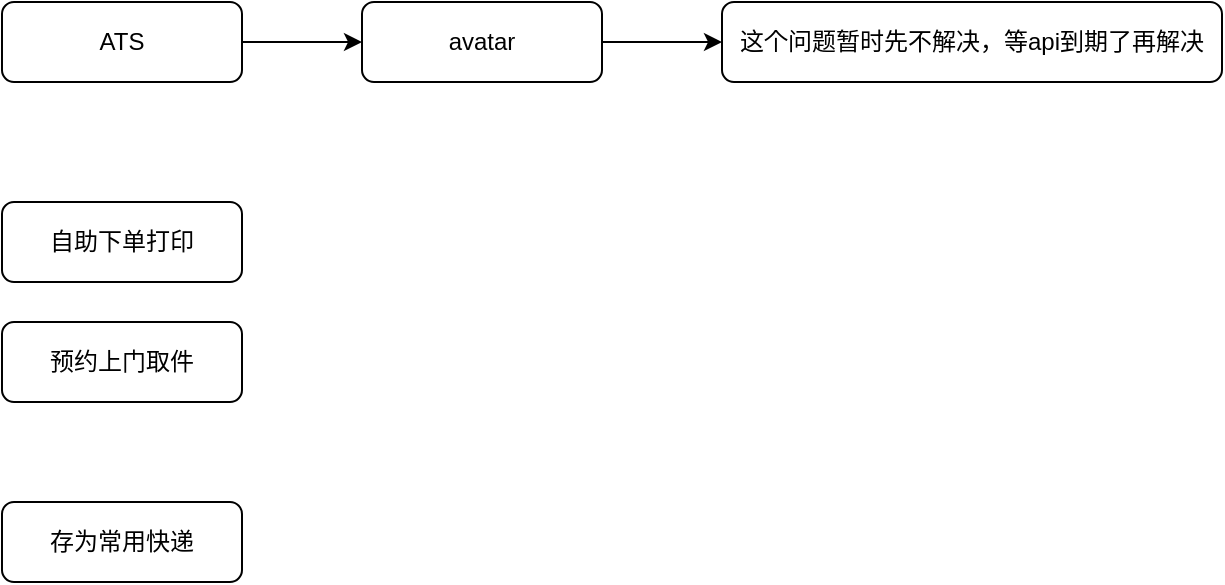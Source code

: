 <mxfile version="16.5.6" type="github">
  <diagram id="CTRHQpLJLAgT-PBREwW2" name="Page-1">
    <mxGraphModel dx="1143" dy="773" grid="1" gridSize="10" guides="1" tooltips="1" connect="1" arrows="1" fold="1" page="1" pageScale="1" pageWidth="827" pageHeight="1169" math="0" shadow="0">
      <root>
        <mxCell id="0" />
        <mxCell id="1" parent="0" />
        <mxCell id="WTsPHk34UFrc1bAdrFl5-3" style="edgeStyle=orthogonalEdgeStyle;rounded=0;orthogonalLoop=1;jettySize=auto;html=1;exitX=1;exitY=0.5;exitDx=0;exitDy=0;entryX=0;entryY=0.5;entryDx=0;entryDy=0;elbow=vertical;curved=1;" edge="1" parent="1" source="WTsPHk34UFrc1bAdrFl5-1" target="WTsPHk34UFrc1bAdrFl5-2">
          <mxGeometry relative="1" as="geometry" />
        </mxCell>
        <mxCell id="WTsPHk34UFrc1bAdrFl5-1" value="ATS" style="rounded=1;whiteSpace=wrap;html=1;" vertex="1" parent="1">
          <mxGeometry x="40" y="40" width="120" height="40" as="geometry" />
        </mxCell>
        <mxCell id="WTsPHk34UFrc1bAdrFl5-5" style="edgeStyle=orthogonalEdgeStyle;rounded=0;orthogonalLoop=1;jettySize=auto;html=1;exitX=1;exitY=0.5;exitDx=0;exitDy=0;entryX=0;entryY=0.5;entryDx=0;entryDy=0;curved=1;" edge="1" parent="1" source="WTsPHk34UFrc1bAdrFl5-2" target="WTsPHk34UFrc1bAdrFl5-4">
          <mxGeometry relative="1" as="geometry" />
        </mxCell>
        <mxCell id="WTsPHk34UFrc1bAdrFl5-2" value="avatar" style="rounded=1;whiteSpace=wrap;html=1;" vertex="1" parent="1">
          <mxGeometry x="220" y="40" width="120" height="40" as="geometry" />
        </mxCell>
        <mxCell id="WTsPHk34UFrc1bAdrFl5-4" value="这个问题暂时先不解决，等api到期了再解决" style="rounded=1;whiteSpace=wrap;html=1;" vertex="1" parent="1">
          <mxGeometry x="400" y="40" width="250" height="40" as="geometry" />
        </mxCell>
        <mxCell id="WTsPHk34UFrc1bAdrFl5-6" value="自助下单打印" style="rounded=1;whiteSpace=wrap;html=1;" vertex="1" parent="1">
          <mxGeometry x="40" y="140" width="120" height="40" as="geometry" />
        </mxCell>
        <mxCell id="WTsPHk34UFrc1bAdrFl5-7" value="预约上门取件" style="rounded=1;whiteSpace=wrap;html=1;" vertex="1" parent="1">
          <mxGeometry x="40" y="200" width="120" height="40" as="geometry" />
        </mxCell>
        <mxCell id="WTsPHk34UFrc1bAdrFl5-9" value="存为常用快递" style="rounded=1;whiteSpace=wrap;html=1;" vertex="1" parent="1">
          <mxGeometry x="40" y="290" width="120" height="40" as="geometry" />
        </mxCell>
      </root>
    </mxGraphModel>
  </diagram>
</mxfile>

